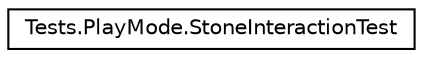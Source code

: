 digraph "Graphical Class Hierarchy"
{
 // LATEX_PDF_SIZE
  edge [fontname="Helvetica",fontsize="10",labelfontname="Helvetica",labelfontsize="10"];
  node [fontname="Helvetica",fontsize="10",shape=record];
  rankdir="LR";
  Node0 [label="Tests.PlayMode.StoneInteractionTest",height=0.2,width=0.4,color="black", fillcolor="white", style="filled",URL="$class_tests_1_1_play_mode_1_1_stone_interaction_test.html",tooltip=" "];
}
